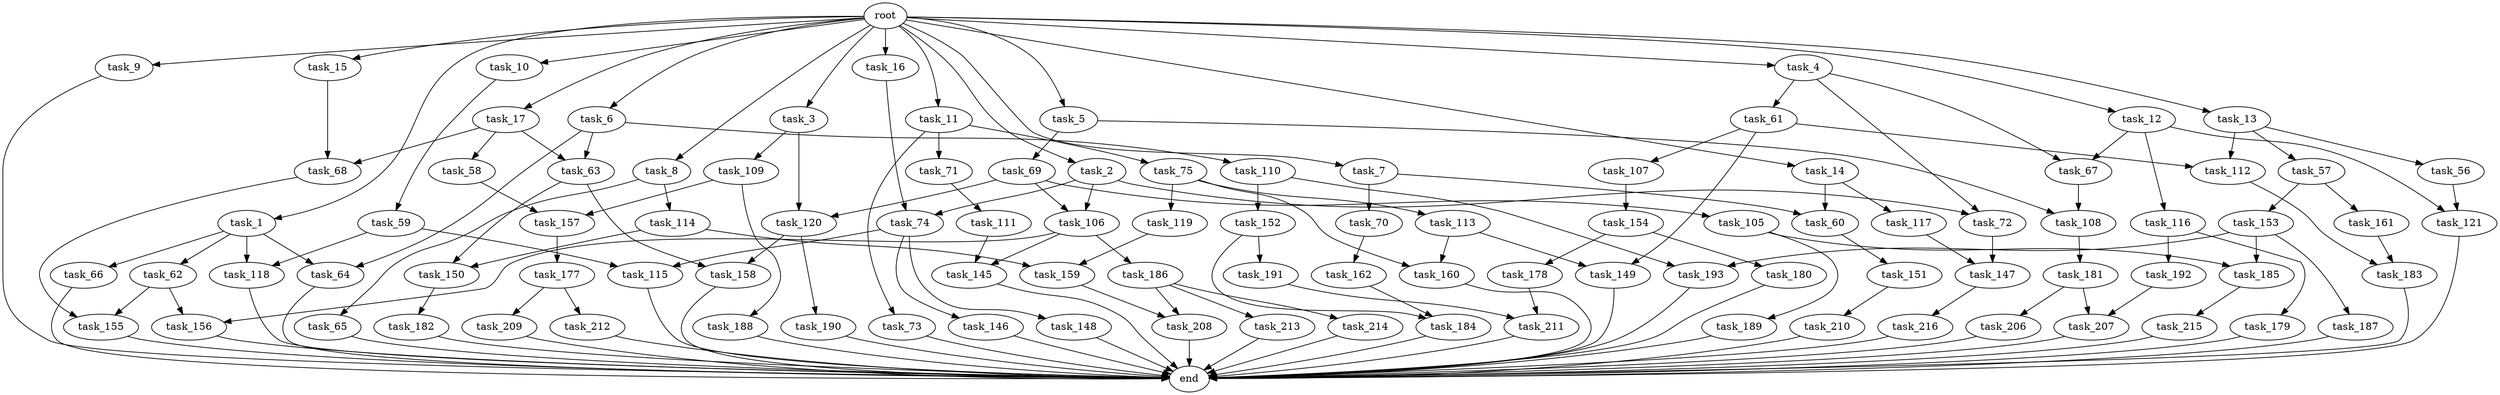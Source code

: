 digraph G {
  root [size="0.000000"];
  task_1 [size="10.240000"];
  task_2 [size="10.240000"];
  task_3 [size="10.240000"];
  task_4 [size="10.240000"];
  task_5 [size="10.240000"];
  task_6 [size="10.240000"];
  task_7 [size="10.240000"];
  task_8 [size="10.240000"];
  task_9 [size="10.240000"];
  task_10 [size="10.240000"];
  task_11 [size="10.240000"];
  task_12 [size="10.240000"];
  task_13 [size="10.240000"];
  task_14 [size="10.240000"];
  task_15 [size="10.240000"];
  task_16 [size="10.240000"];
  task_17 [size="10.240000"];
  task_56 [size="343597383.680000"];
  task_57 [size="343597383.680000"];
  task_58 [size="773094113.280000"];
  task_59 [size="5497558138.880000"];
  task_60 [size="5239860101.120000"];
  task_61 [size="5497558138.880000"];
  task_62 [size="3092376453.120000"];
  task_63 [size="7730941132.800000"];
  task_64 [size="10050223472.639999"];
  task_65 [size="343597383.680000"];
  task_66 [size="3092376453.120000"];
  task_67 [size="8589934592.000000"];
  task_68 [size="9363028705.280001"];
  task_69 [size="8589934592.000000"];
  task_70 [size="2147483648.000000"];
  task_71 [size="1374389534.720000"];
  task_72 [size="5841155522.560000"];
  task_73 [size="1374389534.720000"];
  task_74 [size="2491081031.680000"];
  task_75 [size="1374389534.720000"];
  task_105 [size="4209067950.080000"];
  task_106 [size="4552665333.760000"];
  task_107 [size="1374389534.720000"];
  task_108 [size="8933531975.680000"];
  task_109 [size="5497558138.880000"];
  task_110 [size="6957847019.520000"];
  task_111 [size="8589934592.000000"];
  task_112 [size="1717986918.400000"];
  task_113 [size="3092376453.120000"];
  task_114 [size="343597383.680000"];
  task_115 [size="14087492730.880001"];
  task_116 [size="3092376453.120000"];
  task_117 [size="3092376453.120000"];
  task_118 [size="11682311045.120001"];
  task_119 [size="3092376453.120000"];
  task_120 [size="9706626088.960001"];
  task_121 [size="7301444403.200000"];
  task_145 [size="11166914969.600000"];
  task_146 [size="5497558138.880000"];
  task_147 [size="8933531975.680000"];
  task_148 [size="5497558138.880000"];
  task_149 [size="8332236554.240000"];
  task_150 [size="15547781611.520000"];
  task_151 [size="343597383.680000"];
  task_152 [size="5497558138.880000"];
  task_153 [size="1374389534.720000"];
  task_154 [size="2147483648.000000"];
  task_155 [size="9105330667.520000"];
  task_156 [size="13915694039.040001"];
  task_157 [size="4466765987.840000"];
  task_158 [size="15547781611.520000"];
  task_159 [size="9363028705.280001"];
  task_160 [size="10050223472.639999"];
  task_161 [size="1374389534.720000"];
  task_162 [size="8589934592.000000"];
  task_177 [size="1374389534.720000"];
  task_178 [size="2147483648.000000"];
  task_179 [size="343597383.680000"];
  task_180 [size="2147483648.000000"];
  task_181 [size="5497558138.880000"];
  task_182 [size="8589934592.000000"];
  task_183 [size="3435973836.800000"];
  task_184 [size="4982162063.360000"];
  task_185 [size="7301444403.200000"];
  task_186 [size="6957847019.520000"];
  task_187 [size="6957847019.520000"];
  task_188 [size="1374389534.720000"];
  task_189 [size="343597383.680000"];
  task_190 [size="8589934592.000000"];
  task_191 [size="4209067950.080000"];
  task_192 [size="343597383.680000"];
  task_193 [size="12455405158.400000"];
  task_206 [size="3092376453.120000"];
  task_207 [size="3865470566.400000"];
  task_208 [size="4294967296.000000"];
  task_209 [size="773094113.280000"];
  task_210 [size="1374389534.720000"];
  task_211 [size="11682311045.120001"];
  task_212 [size="773094113.280000"];
  task_213 [size="2147483648.000000"];
  task_214 [size="2147483648.000000"];
  task_215 [size="343597383.680000"];
  task_216 [size="773094113.280000"];
  end [size="0.000000"];

  root -> task_1 [size="1.000000"];
  root -> task_2 [size="1.000000"];
  root -> task_3 [size="1.000000"];
  root -> task_4 [size="1.000000"];
  root -> task_5 [size="1.000000"];
  root -> task_6 [size="1.000000"];
  root -> task_7 [size="1.000000"];
  root -> task_8 [size="1.000000"];
  root -> task_9 [size="1.000000"];
  root -> task_10 [size="1.000000"];
  root -> task_11 [size="1.000000"];
  root -> task_12 [size="1.000000"];
  root -> task_13 [size="1.000000"];
  root -> task_14 [size="1.000000"];
  root -> task_15 [size="1.000000"];
  root -> task_16 [size="1.000000"];
  root -> task_17 [size="1.000000"];
  task_1 -> task_62 [size="301989888.000000"];
  task_1 -> task_64 [size="301989888.000000"];
  task_1 -> task_66 [size="301989888.000000"];
  task_1 -> task_118 [size="301989888.000000"];
  task_2 -> task_72 [size="33554432.000000"];
  task_2 -> task_74 [size="33554432.000000"];
  task_2 -> task_106 [size="33554432.000000"];
  task_3 -> task_109 [size="536870912.000000"];
  task_3 -> task_120 [size="536870912.000000"];
  task_4 -> task_61 [size="536870912.000000"];
  task_4 -> task_67 [size="536870912.000000"];
  task_4 -> task_72 [size="536870912.000000"];
  task_5 -> task_69 [size="838860800.000000"];
  task_5 -> task_108 [size="838860800.000000"];
  task_6 -> task_63 [size="679477248.000000"];
  task_6 -> task_64 [size="679477248.000000"];
  task_6 -> task_110 [size="679477248.000000"];
  task_7 -> task_60 [size="209715200.000000"];
  task_7 -> task_70 [size="209715200.000000"];
  task_8 -> task_65 [size="33554432.000000"];
  task_8 -> task_114 [size="33554432.000000"];
  task_9 -> end [size="1.000000"];
  task_10 -> task_59 [size="536870912.000000"];
  task_11 -> task_71 [size="134217728.000000"];
  task_11 -> task_73 [size="134217728.000000"];
  task_11 -> task_75 [size="134217728.000000"];
  task_12 -> task_67 [size="301989888.000000"];
  task_12 -> task_116 [size="301989888.000000"];
  task_12 -> task_121 [size="301989888.000000"];
  task_13 -> task_56 [size="33554432.000000"];
  task_13 -> task_57 [size="33554432.000000"];
  task_13 -> task_112 [size="33554432.000000"];
  task_14 -> task_60 [size="301989888.000000"];
  task_14 -> task_117 [size="301989888.000000"];
  task_15 -> task_68 [size="838860800.000000"];
  task_16 -> task_74 [size="209715200.000000"];
  task_17 -> task_58 [size="75497472.000000"];
  task_17 -> task_63 [size="75497472.000000"];
  task_17 -> task_68 [size="75497472.000000"];
  task_56 -> task_121 [size="411041792.000000"];
  task_57 -> task_153 [size="134217728.000000"];
  task_57 -> task_161 [size="134217728.000000"];
  task_58 -> task_157 [size="301989888.000000"];
  task_59 -> task_115 [size="838860800.000000"];
  task_59 -> task_118 [size="838860800.000000"];
  task_60 -> task_151 [size="33554432.000000"];
  task_61 -> task_107 [size="134217728.000000"];
  task_61 -> task_112 [size="134217728.000000"];
  task_61 -> task_149 [size="134217728.000000"];
  task_62 -> task_155 [size="679477248.000000"];
  task_62 -> task_156 [size="679477248.000000"];
  task_63 -> task_150 [size="679477248.000000"];
  task_63 -> task_158 [size="679477248.000000"];
  task_64 -> end [size="1.000000"];
  task_65 -> end [size="1.000000"];
  task_66 -> end [size="1.000000"];
  task_67 -> task_108 [size="33554432.000000"];
  task_68 -> task_155 [size="209715200.000000"];
  task_69 -> task_105 [size="411041792.000000"];
  task_69 -> task_106 [size="411041792.000000"];
  task_69 -> task_120 [size="411041792.000000"];
  task_70 -> task_162 [size="838860800.000000"];
  task_71 -> task_111 [size="838860800.000000"];
  task_72 -> task_147 [size="838860800.000000"];
  task_73 -> end [size="1.000000"];
  task_74 -> task_115 [size="536870912.000000"];
  task_74 -> task_146 [size="536870912.000000"];
  task_74 -> task_148 [size="536870912.000000"];
  task_75 -> task_113 [size="301989888.000000"];
  task_75 -> task_119 [size="301989888.000000"];
  task_75 -> task_160 [size="301989888.000000"];
  task_105 -> task_185 [size="33554432.000000"];
  task_105 -> task_189 [size="33554432.000000"];
  task_106 -> task_145 [size="679477248.000000"];
  task_106 -> task_156 [size="679477248.000000"];
  task_106 -> task_186 [size="679477248.000000"];
  task_107 -> task_154 [size="209715200.000000"];
  task_108 -> task_181 [size="536870912.000000"];
  task_109 -> task_157 [size="134217728.000000"];
  task_109 -> task_188 [size="134217728.000000"];
  task_110 -> task_152 [size="536870912.000000"];
  task_110 -> task_193 [size="536870912.000000"];
  task_111 -> task_145 [size="411041792.000000"];
  task_112 -> task_183 [size="33554432.000000"];
  task_113 -> task_149 [size="679477248.000000"];
  task_113 -> task_160 [size="679477248.000000"];
  task_114 -> task_150 [size="838860800.000000"];
  task_114 -> task_159 [size="838860800.000000"];
  task_115 -> end [size="1.000000"];
  task_116 -> task_179 [size="33554432.000000"];
  task_116 -> task_192 [size="33554432.000000"];
  task_117 -> task_147 [size="33554432.000000"];
  task_118 -> end [size="1.000000"];
  task_119 -> task_159 [size="75497472.000000"];
  task_120 -> task_158 [size="838860800.000000"];
  task_120 -> task_190 [size="838860800.000000"];
  task_121 -> end [size="1.000000"];
  task_145 -> end [size="1.000000"];
  task_146 -> end [size="1.000000"];
  task_147 -> task_216 [size="75497472.000000"];
  task_148 -> end [size="1.000000"];
  task_149 -> end [size="1.000000"];
  task_150 -> task_182 [size="838860800.000000"];
  task_151 -> task_210 [size="134217728.000000"];
  task_152 -> task_184 [size="411041792.000000"];
  task_152 -> task_191 [size="411041792.000000"];
  task_153 -> task_185 [size="679477248.000000"];
  task_153 -> task_187 [size="679477248.000000"];
  task_153 -> task_193 [size="679477248.000000"];
  task_154 -> task_178 [size="209715200.000000"];
  task_154 -> task_180 [size="209715200.000000"];
  task_155 -> end [size="1.000000"];
  task_156 -> end [size="1.000000"];
  task_157 -> task_177 [size="134217728.000000"];
  task_158 -> end [size="1.000000"];
  task_159 -> task_208 [size="209715200.000000"];
  task_160 -> end [size="1.000000"];
  task_161 -> task_183 [size="301989888.000000"];
  task_162 -> task_184 [size="75497472.000000"];
  task_177 -> task_209 [size="75497472.000000"];
  task_177 -> task_212 [size="75497472.000000"];
  task_178 -> task_211 [size="838860800.000000"];
  task_179 -> end [size="1.000000"];
  task_180 -> end [size="1.000000"];
  task_181 -> task_206 [size="301989888.000000"];
  task_181 -> task_207 [size="301989888.000000"];
  task_182 -> end [size="1.000000"];
  task_183 -> end [size="1.000000"];
  task_184 -> end [size="1.000000"];
  task_185 -> task_215 [size="33554432.000000"];
  task_186 -> task_208 [size="209715200.000000"];
  task_186 -> task_213 [size="209715200.000000"];
  task_186 -> task_214 [size="209715200.000000"];
  task_187 -> end [size="1.000000"];
  task_188 -> end [size="1.000000"];
  task_189 -> end [size="1.000000"];
  task_190 -> end [size="1.000000"];
  task_191 -> task_211 [size="301989888.000000"];
  task_192 -> task_207 [size="75497472.000000"];
  task_193 -> end [size="1.000000"];
  task_206 -> end [size="1.000000"];
  task_207 -> end [size="1.000000"];
  task_208 -> end [size="1.000000"];
  task_209 -> end [size="1.000000"];
  task_210 -> end [size="1.000000"];
  task_211 -> end [size="1.000000"];
  task_212 -> end [size="1.000000"];
  task_213 -> end [size="1.000000"];
  task_214 -> end [size="1.000000"];
  task_215 -> end [size="1.000000"];
  task_216 -> end [size="1.000000"];
}
